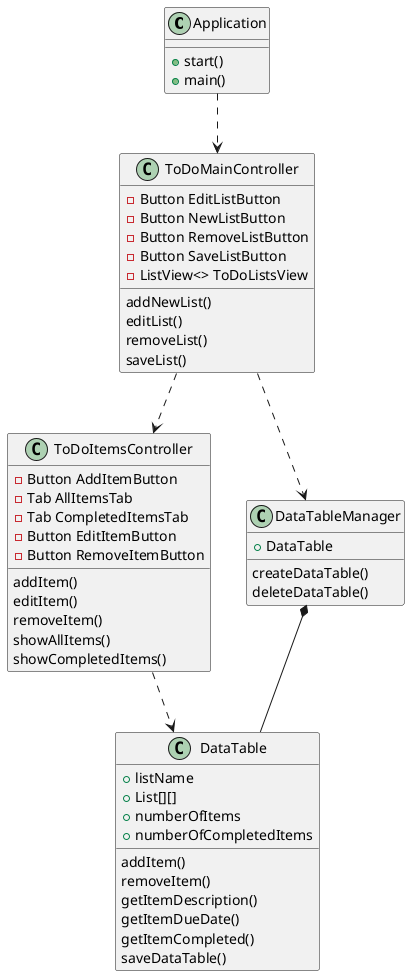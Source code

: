 @startuml
class Application{
+start()
+main()
}

class ToDoMainController{
-Button EditListButton
-Button NewListButton
-Button RemoveListButton
-Button SaveListButton
-ListView<> ToDoListsView
addNewList()
editList()
removeList()
saveList()
}

class ToDoItemsController{
-Button AddItemButton
-Tab AllItemsTab
-Tab CompletedItemsTab
-Button EditItemButton
-Button RemoveItemButton
addItem()
editItem()
removeItem()
showAllItems()
showCompletedItems()
}

class DataTableManager{
+DataTable
createDataTable()
deleteDataTable()
}

class DataTable{
+listName
+List[][]
+numberOfItems
+numberOfCompletedItems
addItem()
removeItem()
getItemDescription()
getItemDueDate()
getItemCompleted()
saveDataTable()
}

Application ..> ToDoMainController
ToDoMainController ..> ToDoItemsController
ToDoMainController ..> DataTableManager
DataTableManager *-- DataTable
ToDoItemsController ..> DataTable
@enduml